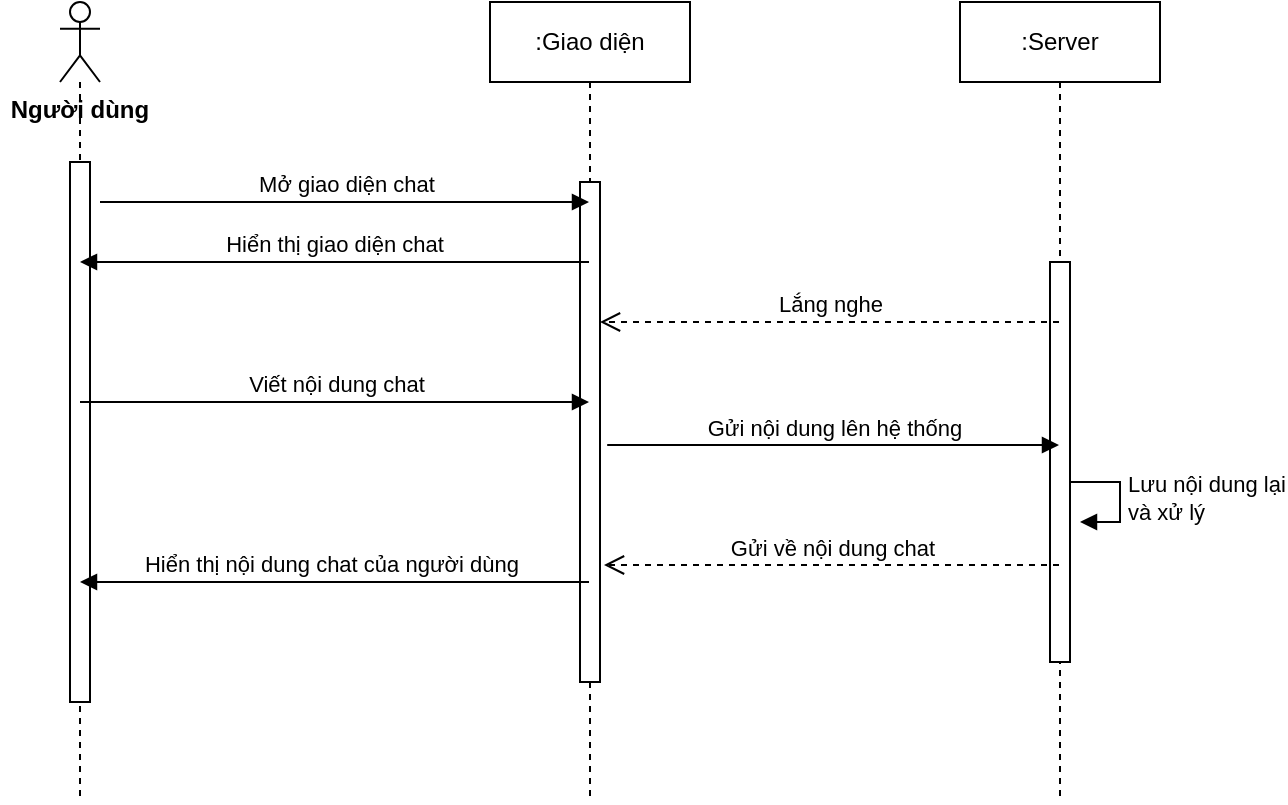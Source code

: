 <mxfile version="14.1.3" type="github">
  <diagram id="kgpKYQtTHZ0yAKxKKP6v" name="Page-1">
    <mxGraphModel dx="1038" dy="580" grid="1" gridSize="10" guides="1" tooltips="1" connect="1" arrows="1" fold="1" page="1" pageScale="1" pageWidth="850" pageHeight="1100" math="0" shadow="0">
      <root>
        <mxCell id="0" />
        <mxCell id="1" parent="0" />
        <mxCell id="zu01XNkdo3hgpXdUpyDp-1" value="" style="shape=umlLifeline;participant=umlActor;perimeter=lifelinePerimeter;whiteSpace=wrap;html=1;container=1;collapsible=0;recursiveResize=0;verticalAlign=top;spacingTop=36;outlineConnect=0;" vertex="1" parent="1">
          <mxGeometry x="210" y="40" width="20" height="400" as="geometry" />
        </mxCell>
        <mxCell id="zu01XNkdo3hgpXdUpyDp-5" value="" style="html=1;points=[];perimeter=orthogonalPerimeter;" vertex="1" parent="zu01XNkdo3hgpXdUpyDp-1">
          <mxGeometry x="5" y="80" width="10" height="270" as="geometry" />
        </mxCell>
        <mxCell id="zu01XNkdo3hgpXdUpyDp-2" value=":Giao diện" style="shape=umlLifeline;perimeter=lifelinePerimeter;whiteSpace=wrap;html=1;container=1;collapsible=0;recursiveResize=0;outlineConnect=0;" vertex="1" parent="1">
          <mxGeometry x="425" y="40" width="100" height="400" as="geometry" />
        </mxCell>
        <mxCell id="zu01XNkdo3hgpXdUpyDp-6" value="" style="html=1;points=[];perimeter=orthogonalPerimeter;" vertex="1" parent="zu01XNkdo3hgpXdUpyDp-2">
          <mxGeometry x="45" y="90" width="10" height="250" as="geometry" />
        </mxCell>
        <mxCell id="zu01XNkdo3hgpXdUpyDp-3" value=":Server" style="shape=umlLifeline;perimeter=lifelinePerimeter;whiteSpace=wrap;html=1;container=1;collapsible=0;recursiveResize=0;outlineConnect=0;" vertex="1" parent="1">
          <mxGeometry x="660" y="40" width="100" height="400" as="geometry" />
        </mxCell>
        <mxCell id="zu01XNkdo3hgpXdUpyDp-9" value="" style="html=1;points=[];perimeter=orthogonalPerimeter;" vertex="1" parent="zu01XNkdo3hgpXdUpyDp-3">
          <mxGeometry x="45" y="130" width="10" height="200" as="geometry" />
        </mxCell>
        <mxCell id="zu01XNkdo3hgpXdUpyDp-14" value="Lưu nội dung lại&lt;br&gt;và xử lý" style="edgeStyle=orthogonalEdgeStyle;html=1;align=left;spacingLeft=2;endArrow=block;rounded=0;entryX=1;entryY=0;" edge="1" parent="zu01XNkdo3hgpXdUpyDp-3">
          <mxGeometry relative="1" as="geometry">
            <mxPoint x="55" y="240" as="sourcePoint" />
            <Array as="points">
              <mxPoint x="80" y="240" />
            </Array>
            <mxPoint x="60" y="260" as="targetPoint" />
          </mxGeometry>
        </mxCell>
        <mxCell id="zu01XNkdo3hgpXdUpyDp-4" value="Người dùng" style="text;align=center;fontStyle=1;verticalAlign=middle;spacingLeft=3;spacingRight=3;strokeColor=none;rotatable=0;points=[[0,0.5],[1,0.5]];portConstraint=eastwest;" vertex="1" parent="1">
          <mxGeometry x="180" y="80" width="80" height="26" as="geometry" />
        </mxCell>
        <mxCell id="zu01XNkdo3hgpXdUpyDp-7" value="Mở giao diện chat" style="html=1;verticalAlign=bottom;endArrow=block;" edge="1" parent="1" target="zu01XNkdo3hgpXdUpyDp-2">
          <mxGeometry width="80" relative="1" as="geometry">
            <mxPoint x="230" y="140" as="sourcePoint" />
            <mxPoint x="310" y="140" as="targetPoint" />
          </mxGeometry>
        </mxCell>
        <mxCell id="zu01XNkdo3hgpXdUpyDp-8" value="Hiển thị giao diện chat" style="html=1;verticalAlign=bottom;endArrow=block;" edge="1" parent="1" source="zu01XNkdo3hgpXdUpyDp-2" target="zu01XNkdo3hgpXdUpyDp-1">
          <mxGeometry width="80" relative="1" as="geometry">
            <mxPoint x="350" y="170" as="sourcePoint" />
            <mxPoint x="430" y="170" as="targetPoint" />
            <Array as="points">
              <mxPoint x="390" y="170" />
            </Array>
          </mxGeometry>
        </mxCell>
        <mxCell id="zu01XNkdo3hgpXdUpyDp-10" value="Lắng nghe" style="html=1;verticalAlign=bottom;endArrow=open;dashed=1;endSize=8;entryX=1;entryY=0.28;entryDx=0;entryDy=0;entryPerimeter=0;" edge="1" parent="1" source="zu01XNkdo3hgpXdUpyDp-3" target="zu01XNkdo3hgpXdUpyDp-6">
          <mxGeometry relative="1" as="geometry">
            <mxPoint x="570" y="200" as="sourcePoint" />
            <mxPoint x="490" y="200" as="targetPoint" />
          </mxGeometry>
        </mxCell>
        <mxCell id="zu01XNkdo3hgpXdUpyDp-11" value="Viết nội dung chat" style="html=1;verticalAlign=bottom;endArrow=block;" edge="1" parent="1" source="zu01XNkdo3hgpXdUpyDp-1" target="zu01XNkdo3hgpXdUpyDp-2">
          <mxGeometry width="80" relative="1" as="geometry">
            <mxPoint x="240" y="240" as="sourcePoint" />
            <mxPoint x="320" y="240" as="targetPoint" />
          </mxGeometry>
        </mxCell>
        <mxCell id="zu01XNkdo3hgpXdUpyDp-12" value="Gửi nội dung lên hệ thống" style="html=1;verticalAlign=bottom;endArrow=block;exitX=1.36;exitY=0.526;exitDx=0;exitDy=0;exitPerimeter=0;" edge="1" parent="1" source="zu01XNkdo3hgpXdUpyDp-6" target="zu01XNkdo3hgpXdUpyDp-3">
          <mxGeometry width="80" relative="1" as="geometry">
            <mxPoint x="490" y="260" as="sourcePoint" />
            <mxPoint x="570" y="260" as="targetPoint" />
          </mxGeometry>
        </mxCell>
        <mxCell id="zu01XNkdo3hgpXdUpyDp-15" value="Gửi về nội dung chat" style="html=1;verticalAlign=bottom;endArrow=open;dashed=1;endSize=8;entryX=1.2;entryY=0.766;entryDx=0;entryDy=0;entryPerimeter=0;" edge="1" parent="1" source="zu01XNkdo3hgpXdUpyDp-3" target="zu01XNkdo3hgpXdUpyDp-6">
          <mxGeometry relative="1" as="geometry">
            <mxPoint x="570" y="320" as="sourcePoint" />
            <mxPoint x="490" y="320" as="targetPoint" />
          </mxGeometry>
        </mxCell>
        <mxCell id="zu01XNkdo3hgpXdUpyDp-17" value="Hiển thị nội dung chat của người dùng&amp;nbsp;" style="html=1;verticalAlign=bottom;endArrow=block;" edge="1" parent="1" source="zu01XNkdo3hgpXdUpyDp-2" target="zu01XNkdo3hgpXdUpyDp-1">
          <mxGeometry width="80" relative="1" as="geometry">
            <mxPoint x="360" y="340" as="sourcePoint" />
            <mxPoint x="440" y="340" as="targetPoint" />
            <Array as="points">
              <mxPoint x="360" y="330" />
            </Array>
          </mxGeometry>
        </mxCell>
      </root>
    </mxGraphModel>
  </diagram>
</mxfile>
